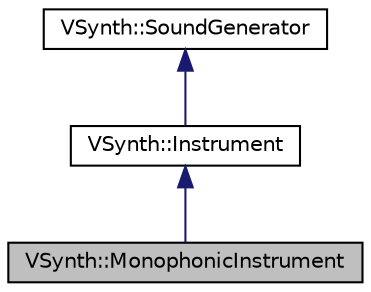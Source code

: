 digraph "VSynth::MonophonicInstrument"
{
 // LATEX_PDF_SIZE
  edge [fontname="Helvetica",fontsize="10",labelfontname="Helvetica",labelfontsize="10"];
  node [fontname="Helvetica",fontsize="10",shape=record];
  Node1 [label="VSynth::MonophonicInstrument",height=0.2,width=0.4,color="black", fillcolor="grey75", style="filled", fontcolor="black",tooltip="Device capable of playing a single note at a time. A monophonic instrument is capable of playing only..."];
  Node2 -> Node1 [dir="back",color="midnightblue",fontsize="10",style="solid",fontname="Helvetica"];
  Node2 [label="VSynth::Instrument",height=0.2,width=0.4,color="black", fillcolor="white", style="filled",URL="$classVSynth_1_1Instrument.html",tooltip="Device capable of playing multiple notes with an ADSR envelope."];
  Node3 -> Node2 [dir="back",color="midnightblue",fontsize="10",style="solid",fontname="Helvetica"];
  Node3 [label="VSynth::SoundGenerator",height=0.2,width=0.4,color="black", fillcolor="white", style="filled",URL="$classVSynth_1_1SoundGenerator.html",tooltip="Sound generator."];
}
